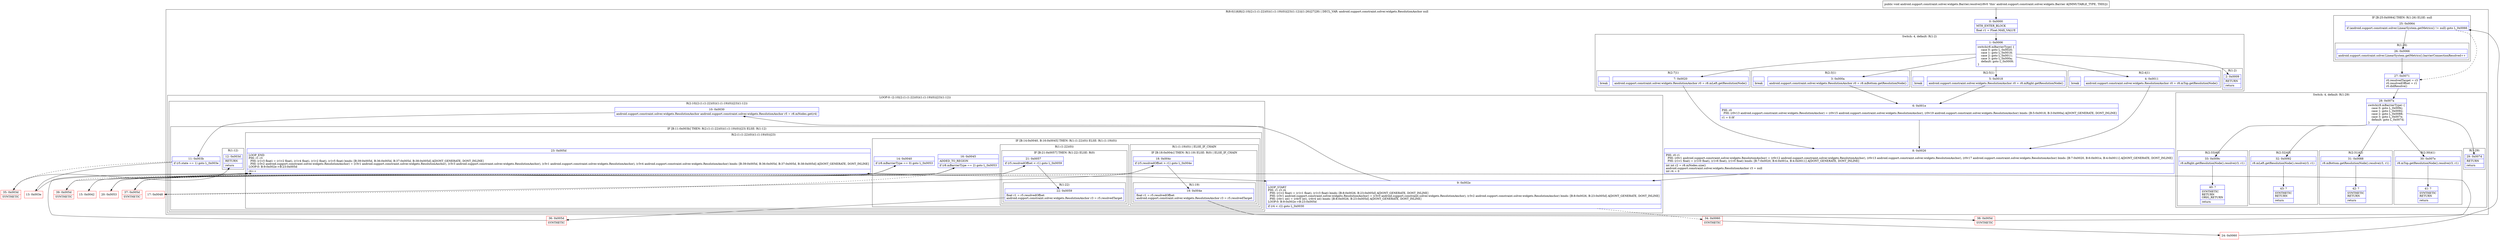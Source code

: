 digraph "CFG forandroid.support.constraint.solver.widgets.Barrier.resolve()V" {
subgraph cluster_Region_2113290770 {
label = "R(8:0|1|6|8|(2:10|(2:(1:(1:22)(0))(1:(1:19)(0))|23)(1:12))|(1:26)|27|28) | DECL_VAR: android.support.constraint.solver.widgets.ResolutionAnchor null\l";
node [shape=record,color=blue];
Node_0 [shape=record,label="{0\:\ 0x0000|MTH_ENTER_BLOCK\l|float r1 = Float.MAX_VALUE\l}"];
subgraph cluster_SwitchRegion_1497517250 {
label = "Switch: 4, default: R(1:2)";
node [shape=record,color=blue];
Node_1 [shape=record,label="{1\:\ 0x0006|switch(r8.mBarrierType) \{\l    case 0: goto L_0x0020;\l    case 1: goto L_0x0018;\l    case 2: goto L_0x0011;\l    case 3: goto L_0x000a;\l    default: goto L_0x0009;\l\}\l}"];
subgraph cluster_Region_759657196 {
label = "R(2:7|1)";
node [shape=record,color=blue];
Node_7 [shape=record,label="{7\:\ 0x0020|android.support.constraint.solver.widgets.ResolutionAnchor r0 = r8.mLeft.getResolutionNode()\l}"];
Node_InsnContainer_1513736235 [shape=record,label="{|break\l}"];
}
subgraph cluster_Region_1625348655 {
label = "R(2:5|1)";
node [shape=record,color=blue];
Node_5 [shape=record,label="{5\:\ 0x0018|android.support.constraint.solver.widgets.ResolutionAnchor r0 = r8.mRight.getResolutionNode()\l}"];
Node_InsnContainer_617614323 [shape=record,label="{|break\l}"];
}
subgraph cluster_Region_474030736 {
label = "R(2:4|1)";
node [shape=record,color=blue];
Node_4 [shape=record,label="{4\:\ 0x0011|android.support.constraint.solver.widgets.ResolutionAnchor r0 = r8.mTop.getResolutionNode()\l}"];
Node_InsnContainer_1111006208 [shape=record,label="{|break\l}"];
}
subgraph cluster_Region_876557052 {
label = "R(2:3|1)";
node [shape=record,color=blue];
Node_3 [shape=record,label="{3\:\ 0x000a|android.support.constraint.solver.widgets.ResolutionAnchor r0 = r8.mBottom.getResolutionNode()\l}"];
Node_InsnContainer_165145817 [shape=record,label="{|break\l}"];
}
subgraph cluster_Region_498799960 {
label = "R(1:2)";
node [shape=record,color=blue];
Node_2 [shape=record,label="{2\:\ 0x0009|RETURN\l|return\l}"];
}
}
Node_6 [shape=record,label="{6\:\ 0x001e|PHI: r0 \l  PHI: (r0v13 android.support.constraint.solver.widgets.ResolutionAnchor) = (r0v15 android.support.constraint.solver.widgets.ResolutionAnchor), (r0v19 android.support.constraint.solver.widgets.ResolutionAnchor) binds: [B:5:0x0018, B:3:0x000a] A[DONT_GENERATE, DONT_INLINE]\l|r1 = 0.0f\l}"];
Node_8 [shape=record,label="{8\:\ 0x0026|PHI: r0 r1 \l  PHI: (r0v1 android.support.constraint.solver.widgets.ResolutionAnchor) = (r0v12 android.support.constraint.solver.widgets.ResolutionAnchor), (r0v13 android.support.constraint.solver.widgets.ResolutionAnchor), (r0v17 android.support.constraint.solver.widgets.ResolutionAnchor) binds: [B:7:0x0020, B:6:0x001e, B:4:0x0011] A[DONT_GENERATE, DONT_INLINE]\l  PHI: (r1v1 float) = (r1v0 float), (r1v6 float), (r1v0 float) binds: [B:7:0x0020, B:6:0x001e, B:4:0x0011] A[DONT_GENERATE, DONT_INLINE]\l|int int r2 = r8.mNodes.size()\landroid.support.constraint.solver.widgets.ResolutionAnchor r3 = null\lint r4 = 0\l}"];
subgraph cluster_LoopRegion_586802821 {
label = "LOOP:0: (2:10|(2:(1:(1:22)(0))(1:(1:19)(0))|23)(1:12))";
node [shape=record,color=blue];
Node_9 [shape=record,label="{9\:\ 0x002e|LOOP_START\lPHI: r1 r3 r4 \l  PHI: (r1v2 float) = (r1v1 float), (r1v3 float) binds: [B:8:0x0026, B:23:0x005d] A[DONT_GENERATE, DONT_INLINE]\l  PHI: (r3v1 android.support.constraint.solver.widgets.ResolutionAnchor) = (r3v0 android.support.constraint.solver.widgets.ResolutionAnchor), (r3v2 android.support.constraint.solver.widgets.ResolutionAnchor) binds: [B:8:0x0026, B:23:0x005d] A[DONT_GENERATE, DONT_INLINE]\l  PHI: (r4v1 int) = (r4v0 int), (r4v4 int) binds: [B:8:0x0026, B:23:0x005d] A[DONT_GENERATE, DONT_INLINE]\lLOOP:0: B:9:0x002e\-\>B:23:0x005d\l|if (r4 \< r2) goto L_0x0030\l}"];
subgraph cluster_Region_1374592736 {
label = "R(2:10|(2:(1:(1:22)(0))(1:(1:19)(0))|23)(1:12))";
node [shape=record,color=blue];
Node_10 [shape=record,label="{10\:\ 0x0030|android.support.constraint.solver.widgets.ResolutionAnchor android.support.constraint.solver.widgets.ResolutionAnchor r5 = r8.mNodes.get(r4)\l}"];
subgraph cluster_IfRegion_470548211 {
label = "IF [B:11:0x003b] THEN: R(2:(1:(1:22)(0))(1:(1:19)(0))|23) ELSE: R(1:12)";
node [shape=record,color=blue];
Node_11 [shape=record,label="{11\:\ 0x003b|if (r5.state == 1) goto L_0x003e\l}"];
subgraph cluster_Region_1143890263 {
label = "R(2:(1:(1:22)(0))(1:(1:19)(0))|23)";
node [shape=record,color=blue];
subgraph cluster_IfRegion_965745295 {
label = "IF [B:14:0x0040, B:16:0x0045] THEN: R(1:(1:22)(0)) ELSE: R(1:(1:19)(0))";
node [shape=record,color=blue];
Node_14 [shape=record,label="{14\:\ 0x0040|if (r8.mBarrierType == 0) goto L_0x0053\l}"];
Node_16 [shape=record,label="{16\:\ 0x0045|ADDED_TO_REGION\l|if (r8.mBarrierType == 2) goto L_0x0053\l}"];
subgraph cluster_Region_1070487841 {
label = "R(1:(1:22)(0))";
node [shape=record,color=blue];
subgraph cluster_IfRegion_1697434937 {
label = "IF [B:21:0x0057] THEN: R(1:22) ELSE: R(0)";
node [shape=record,color=blue];
Node_21 [shape=record,label="{21\:\ 0x0057|if (r5.resolvedOffset \< r1) goto L_0x0059\l}"];
subgraph cluster_Region_455753294 {
label = "R(1:22)";
node [shape=record,color=blue];
Node_22 [shape=record,label="{22\:\ 0x0059|float r1 = r5.resolvedOffset\landroid.support.constraint.solver.widgets.ResolutionAnchor r3 = r5.resolvedTarget\l}"];
}
subgraph cluster_Region_155835173 {
label = "R(0)";
node [shape=record,color=blue];
}
}
}
subgraph cluster_Region_1276972673 {
label = "R(1:(1:19)(0)) | ELSE_IF_CHAIN\l";
node [shape=record,color=blue];
subgraph cluster_IfRegion_705029468 {
label = "IF [B:18:0x004c] THEN: R(1:19) ELSE: R(0) | ELSE_IF_CHAIN\l";
node [shape=record,color=blue];
Node_18 [shape=record,label="{18\:\ 0x004c|if (r5.resolvedOffset \> r1) goto L_0x004e\l}"];
subgraph cluster_Region_2071819695 {
label = "R(1:19)";
node [shape=record,color=blue];
Node_19 [shape=record,label="{19\:\ 0x004e|float r1 = r5.resolvedOffset\landroid.support.constraint.solver.widgets.ResolutionAnchor r3 = r5.resolvedTarget\l}"];
}
subgraph cluster_Region_1977627119 {
label = "R(0)";
node [shape=record,color=blue];
}
}
}
}
Node_23 [shape=record,label="{23\:\ 0x005d|LOOP_END\lPHI: r1 r3 \l  PHI: (r1v3 float) = (r1v2 float), (r1v4 float), (r1v2 float), (r1v5 float) binds: [B:39:0x005d, B:36:0x005d, B:37:0x005d, B:38:0x005d] A[DONT_GENERATE, DONT_INLINE]\l  PHI: (r3v2 android.support.constraint.solver.widgets.ResolutionAnchor) = (r3v1 android.support.constraint.solver.widgets.ResolutionAnchor), (r3v3 android.support.constraint.solver.widgets.ResolutionAnchor), (r3v1 android.support.constraint.solver.widgets.ResolutionAnchor), (r3v4 android.support.constraint.solver.widgets.ResolutionAnchor) binds: [B:39:0x005d, B:36:0x005d, B:37:0x005d, B:38:0x005d] A[DONT_GENERATE, DONT_INLINE]\lLOOP:0: B:9:0x002e\-\>B:23:0x005d\l|r4++\l}"];
}
subgraph cluster_Region_942303523 {
label = "R(1:12)";
node [shape=record,color=blue];
Node_12 [shape=record,label="{12\:\ 0x003d|RETURN\l|return\l}"];
}
}
}
}
subgraph cluster_IfRegion_2138906096 {
label = "IF [B:25:0x0064] THEN: R(1:26) ELSE: null";
node [shape=record,color=blue];
Node_25 [shape=record,label="{25\:\ 0x0064|if (android.support.constraint.solver.LinearSystem.getMetrics() != null) goto L_0x0066\l}"];
subgraph cluster_Region_1529904536 {
label = "R(1:26)";
node [shape=record,color=blue];
Node_26 [shape=record,label="{26\:\ 0x0066|android.support.constraint.solver.LinearSystem.getMetrics().barrierConnectionResolved++\l}"];
}
}
Node_27 [shape=record,label="{27\:\ 0x0071|r0.resolvedTarget = r3\lr0.resolvedOffset = r1\lr0.didResolve()\l}"];
subgraph cluster_SwitchRegion_791367768 {
label = "Switch: 4, default: R(1:29)";
node [shape=record,color=blue];
Node_28 [shape=record,label="{28\:\ 0x007a|switch(r8.mBarrierType) \{\l    case 0: goto L_0x009c;\l    case 1: goto L_0x0092;\l    case 2: goto L_0x0088;\l    case 3: goto L_0x007e;\l    default: goto L_0x007d;\l\}\l}"];
subgraph cluster_Region_1620538908 {
label = "R(2:33|40)";
node [shape=record,color=blue];
Node_33 [shape=record,label="{33\:\ 0x009c|r8.mRight.getResolutionNode().resolve(r3, r1)\l}"];
Node_40 [shape=record,label="{40\:\ ?|SYNTHETIC\lRETURN\lORIG_RETURN\l|return\l}"];
}
subgraph cluster_Region_1884792748 {
label = "R(2:32|43)";
node [shape=record,color=blue];
Node_32 [shape=record,label="{32\:\ 0x0092|r8.mLeft.getResolutionNode().resolve(r3, r1)\l}"];
Node_43 [shape=record,label="{43\:\ ?|SYNTHETIC\lRETURN\l|return\l}"];
}
subgraph cluster_Region_1938942362 {
label = "R(2:31|42)";
node [shape=record,color=blue];
Node_31 [shape=record,label="{31\:\ 0x0088|r8.mBottom.getResolutionNode().resolve(r3, r1)\l}"];
Node_42 [shape=record,label="{42\:\ ?|SYNTHETIC\lRETURN\l|return\l}"];
}
subgraph cluster_Region_1992023473 {
label = "R(2:30|41)";
node [shape=record,color=blue];
Node_30 [shape=record,label="{30\:\ 0x007e|r8.mTop.getResolutionNode().resolve(r3, r1)\l}"];
Node_41 [shape=record,label="{41\:\ ?|SYNTHETIC\lRETURN\l|return\l}"];
}
subgraph cluster_Region_1151551471 {
label = "R(1:29)";
node [shape=record,color=blue];
Node_29 [shape=record,label="{29\:\ 0x007d|RETURN\l|return\l}"];
}
}
}
Node_13 [shape=record,color=red,label="{13\:\ 0x003e}"];
Node_15 [shape=record,color=red,label="{15\:\ 0x0042}"];
Node_17 [shape=record,color=red,label="{17\:\ 0x0048}"];
Node_20 [shape=record,color=red,label="{20\:\ 0x0053}"];
Node_24 [shape=record,color=red,label="{24\:\ 0x0060}"];
Node_34 [shape=record,color=red,label="{34\:\ 0x0060|SYNTHETIC\l}"];
Node_35 [shape=record,color=red,label="{35\:\ 0x003d|SYNTHETIC\l}"];
Node_36 [shape=record,color=red,label="{36\:\ 0x005d|SYNTHETIC\l}"];
Node_37 [shape=record,color=red,label="{37\:\ 0x005d|SYNTHETIC\l}"];
Node_38 [shape=record,color=red,label="{38\:\ 0x005d|SYNTHETIC\l}"];
Node_39 [shape=record,color=red,label="{39\:\ 0x005d|SYNTHETIC\l}"];
MethodNode[shape=record,label="{public void android.support.constraint.solver.widgets.Barrier.resolve((r8v0 'this' android.support.constraint.solver.widgets.Barrier A[IMMUTABLE_TYPE, THIS])) }"];
MethodNode -> Node_0;
Node_0 -> Node_1;
Node_1 -> Node_2;
Node_1 -> Node_3;
Node_1 -> Node_4;
Node_1 -> Node_5;
Node_1 -> Node_7;
Node_7 -> Node_8;
Node_5 -> Node_6;
Node_4 -> Node_8;
Node_3 -> Node_6;
Node_6 -> Node_8;
Node_8 -> Node_9;
Node_9 -> Node_10;
Node_9 -> Node_34[style=dashed];
Node_10 -> Node_11;
Node_11 -> Node_13;
Node_11 -> Node_35[style=dashed];
Node_14 -> Node_15[style=dashed];
Node_14 -> Node_20;
Node_16 -> Node_17[style=dashed];
Node_16 -> Node_20;
Node_21 -> Node_22;
Node_21 -> Node_39[style=dashed];
Node_22 -> Node_36;
Node_18 -> Node_19;
Node_18 -> Node_37[style=dashed];
Node_19 -> Node_38;
Node_23 -> Node_9;
Node_25 -> Node_26;
Node_25 -> Node_27[style=dashed];
Node_26 -> Node_27;
Node_27 -> Node_28;
Node_28 -> Node_29;
Node_28 -> Node_30;
Node_28 -> Node_31;
Node_28 -> Node_32;
Node_28 -> Node_33;
Node_33 -> Node_40;
Node_32 -> Node_43;
Node_31 -> Node_42;
Node_30 -> Node_41;
Node_13 -> Node_14;
Node_15 -> Node_16;
Node_17 -> Node_18;
Node_20 -> Node_21;
Node_24 -> Node_25;
Node_34 -> Node_24;
Node_35 -> Node_12;
Node_36 -> Node_23;
Node_37 -> Node_23;
Node_38 -> Node_23;
Node_39 -> Node_23;
}

